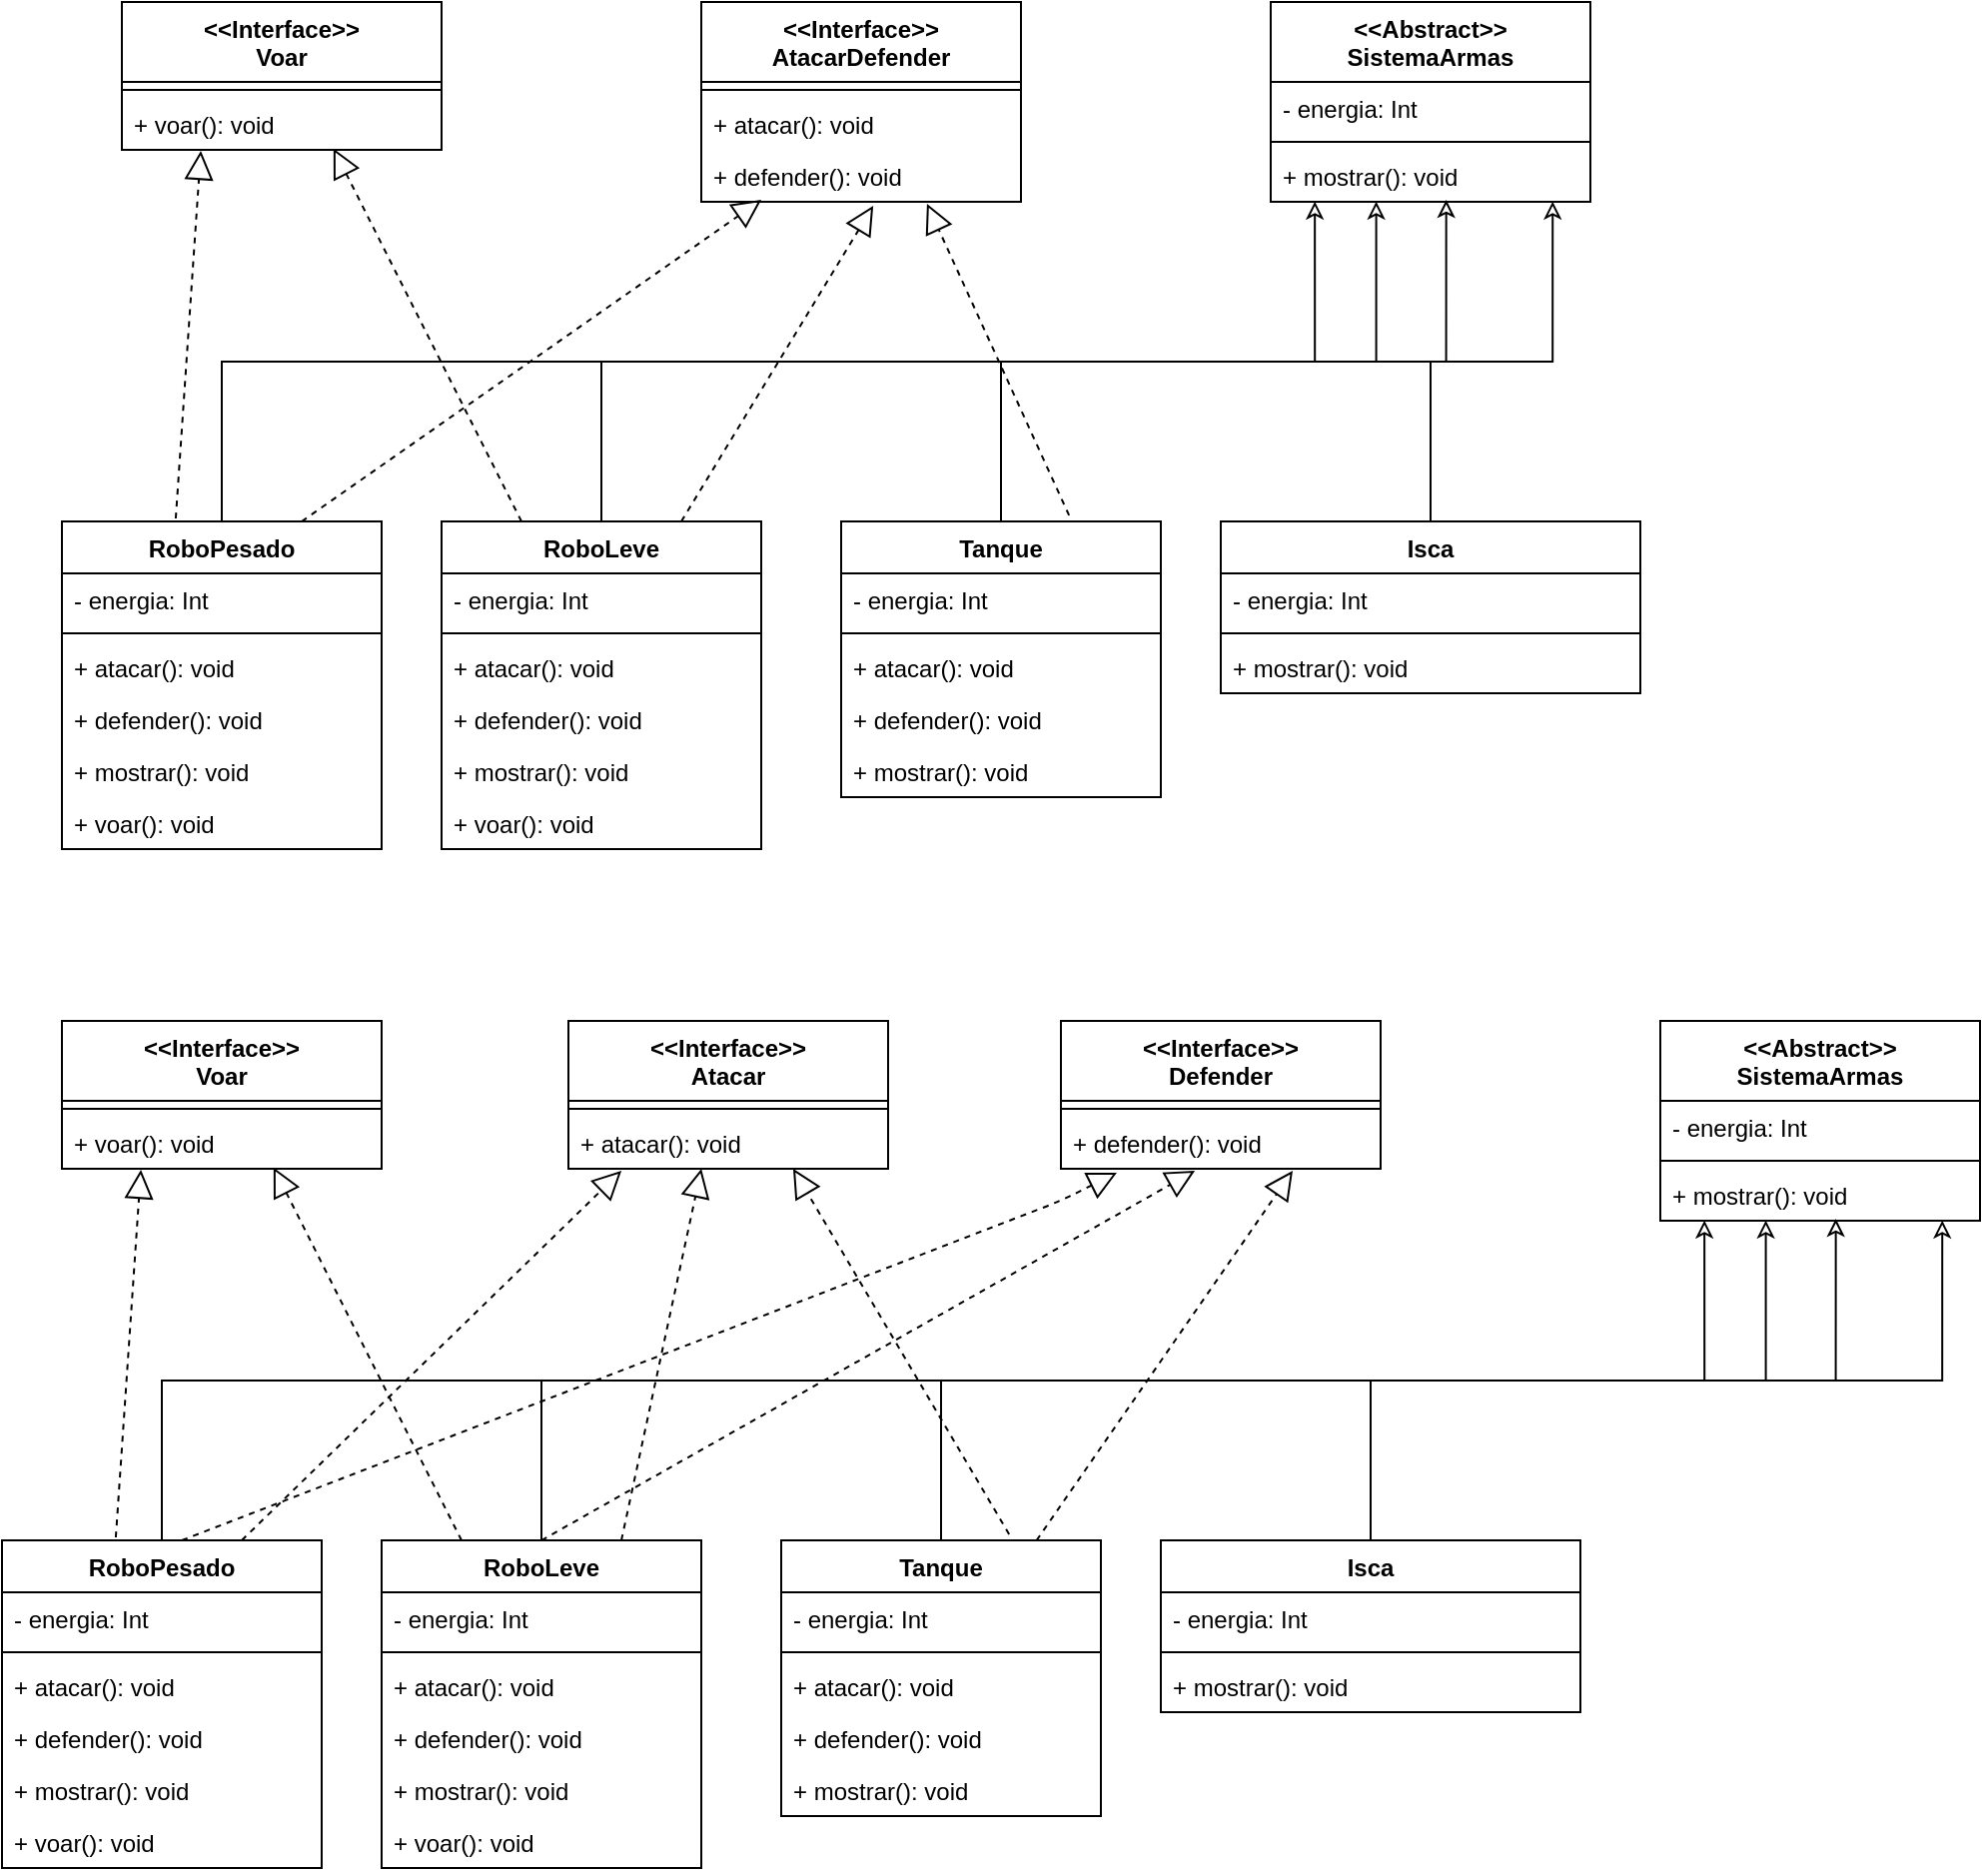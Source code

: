 <mxfile version="15.1.4" type="github">
  <diagram id="UY9MW1-pB0Yd48yI7tcA" name="Page-1">
    <mxGraphModel dx="1160" dy="546" grid="1" gridSize="10" guides="1" tooltips="1" connect="1" arrows="1" fold="1" page="1" pageScale="1" pageWidth="827" pageHeight="1169" math="0" shadow="0">
      <root>
        <mxCell id="0" />
        <mxCell id="1" parent="0" />
        <mxCell id="_-jiQ8podXE2gB4m6cwp-45" value="&lt;&lt;Abstract&gt;&gt;&#xa;SistemaArmas" style="swimlane;fontStyle=1;align=center;verticalAlign=top;childLayout=stackLayout;horizontal=1;startSize=40;horizontalStack=0;resizeParent=1;resizeParentMax=0;resizeLast=0;collapsible=1;marginBottom=0;" vertex="1" parent="1">
          <mxGeometry x="745" y="140" width="160" height="100" as="geometry" />
        </mxCell>
        <mxCell id="_-jiQ8podXE2gB4m6cwp-46" value="- energia: Int" style="text;strokeColor=none;fillColor=none;align=left;verticalAlign=top;spacingLeft=4;spacingRight=4;overflow=hidden;rotatable=0;points=[[0,0.5],[1,0.5]];portConstraint=eastwest;" vertex="1" parent="_-jiQ8podXE2gB4m6cwp-45">
          <mxGeometry y="40" width="160" height="26" as="geometry" />
        </mxCell>
        <mxCell id="_-jiQ8podXE2gB4m6cwp-47" value="" style="line;strokeWidth=1;fillColor=none;align=left;verticalAlign=middle;spacingTop=-1;spacingLeft=3;spacingRight=3;rotatable=0;labelPosition=right;points=[];portConstraint=eastwest;" vertex="1" parent="_-jiQ8podXE2gB4m6cwp-45">
          <mxGeometry y="66" width="160" height="8" as="geometry" />
        </mxCell>
        <mxCell id="_-jiQ8podXE2gB4m6cwp-50" value="+ mostrar(): void" style="text;strokeColor=none;fillColor=none;align=left;verticalAlign=top;spacingLeft=4;spacingRight=4;overflow=hidden;rotatable=0;points=[[0,0.5],[1,0.5]];portConstraint=eastwest;" vertex="1" parent="_-jiQ8podXE2gB4m6cwp-45">
          <mxGeometry y="74" width="160" height="26" as="geometry" />
        </mxCell>
        <mxCell id="_-jiQ8podXE2gB4m6cwp-51" style="edgeStyle=orthogonalEdgeStyle;rounded=0;orthogonalLoop=1;jettySize=auto;html=1;entryX=0.138;entryY=0.994;entryDx=0;entryDy=0;entryPerimeter=0;endArrow=classic;endFill=0;" edge="1" parent="1" source="_-jiQ8podXE2gB4m6cwp-52" target="_-jiQ8podXE2gB4m6cwp-50">
          <mxGeometry relative="1" as="geometry">
            <mxPoint x="523.04" y="294.39" as="targetPoint" />
          </mxGeometry>
        </mxCell>
        <mxCell id="_-jiQ8podXE2gB4m6cwp-52" value="RoboPesado" style="swimlane;fontStyle=1;align=center;verticalAlign=top;childLayout=stackLayout;horizontal=1;startSize=26;horizontalStack=0;resizeParent=1;resizeParentMax=0;resizeLast=0;collapsible=1;marginBottom=0;" vertex="1" parent="1">
          <mxGeometry x="140" y="400" width="160" height="164" as="geometry" />
        </mxCell>
        <mxCell id="_-jiQ8podXE2gB4m6cwp-53" value="- energia: Int" style="text;strokeColor=none;fillColor=none;align=left;verticalAlign=top;spacingLeft=4;spacingRight=4;overflow=hidden;rotatable=0;points=[[0,0.5],[1,0.5]];portConstraint=eastwest;" vertex="1" parent="_-jiQ8podXE2gB4m6cwp-52">
          <mxGeometry y="26" width="160" height="26" as="geometry" />
        </mxCell>
        <mxCell id="_-jiQ8podXE2gB4m6cwp-54" value="" style="line;strokeWidth=1;fillColor=none;align=left;verticalAlign=middle;spacingTop=-1;spacingLeft=3;spacingRight=3;rotatable=0;labelPosition=right;points=[];portConstraint=eastwest;" vertex="1" parent="_-jiQ8podXE2gB4m6cwp-52">
          <mxGeometry y="52" width="160" height="8" as="geometry" />
        </mxCell>
        <mxCell id="_-jiQ8podXE2gB4m6cwp-55" value="+ atacar(): void" style="text;strokeColor=none;fillColor=none;align=left;verticalAlign=top;spacingLeft=4;spacingRight=4;overflow=hidden;rotatable=0;points=[[0,0.5],[1,0.5]];portConstraint=eastwest;" vertex="1" parent="_-jiQ8podXE2gB4m6cwp-52">
          <mxGeometry y="60" width="160" height="26" as="geometry" />
        </mxCell>
        <mxCell id="_-jiQ8podXE2gB4m6cwp-56" value="+ defender(): void" style="text;strokeColor=none;fillColor=none;align=left;verticalAlign=top;spacingLeft=4;spacingRight=4;overflow=hidden;rotatable=0;points=[[0,0.5],[1,0.5]];portConstraint=eastwest;" vertex="1" parent="_-jiQ8podXE2gB4m6cwp-52">
          <mxGeometry y="86" width="160" height="26" as="geometry" />
        </mxCell>
        <mxCell id="_-jiQ8podXE2gB4m6cwp-57" value="+ mostrar(): void" style="text;strokeColor=none;fillColor=none;align=left;verticalAlign=top;spacingLeft=4;spacingRight=4;overflow=hidden;rotatable=0;points=[[0,0.5],[1,0.5]];portConstraint=eastwest;" vertex="1" parent="_-jiQ8podXE2gB4m6cwp-52">
          <mxGeometry y="112" width="160" height="26" as="geometry" />
        </mxCell>
        <mxCell id="_-jiQ8podXE2gB4m6cwp-58" value="+ voar(): void" style="text;strokeColor=none;fillColor=none;align=left;verticalAlign=top;spacingLeft=4;spacingRight=4;overflow=hidden;rotatable=0;points=[[0,0.5],[1,0.5]];portConstraint=eastwest;" vertex="1" parent="_-jiQ8podXE2gB4m6cwp-52">
          <mxGeometry y="138" width="160" height="26" as="geometry" />
        </mxCell>
        <mxCell id="_-jiQ8podXE2gB4m6cwp-59" style="edgeStyle=orthogonalEdgeStyle;rounded=0;orthogonalLoop=1;jettySize=auto;html=1;entryX=0.33;entryY=0.994;entryDx=0;entryDy=0;entryPerimeter=0;endArrow=classic;endFill=0;" edge="1" parent="1" source="_-jiQ8podXE2gB4m6cwp-60" target="_-jiQ8podXE2gB4m6cwp-50">
          <mxGeometry relative="1" as="geometry">
            <mxPoint x="557.6" y="294.39" as="targetPoint" />
          </mxGeometry>
        </mxCell>
        <mxCell id="_-jiQ8podXE2gB4m6cwp-60" value="RoboLeve" style="swimlane;fontStyle=1;align=center;verticalAlign=top;childLayout=stackLayout;horizontal=1;startSize=26;horizontalStack=0;resizeParent=1;resizeParentMax=0;resizeLast=0;collapsible=1;marginBottom=0;" vertex="1" parent="1">
          <mxGeometry x="330" y="400" width="160" height="164" as="geometry" />
        </mxCell>
        <mxCell id="_-jiQ8podXE2gB4m6cwp-61" value="- energia: Int" style="text;strokeColor=none;fillColor=none;align=left;verticalAlign=top;spacingLeft=4;spacingRight=4;overflow=hidden;rotatable=0;points=[[0,0.5],[1,0.5]];portConstraint=eastwest;" vertex="1" parent="_-jiQ8podXE2gB4m6cwp-60">
          <mxGeometry y="26" width="160" height="26" as="geometry" />
        </mxCell>
        <mxCell id="_-jiQ8podXE2gB4m6cwp-62" value="" style="line;strokeWidth=1;fillColor=none;align=left;verticalAlign=middle;spacingTop=-1;spacingLeft=3;spacingRight=3;rotatable=0;labelPosition=right;points=[];portConstraint=eastwest;" vertex="1" parent="_-jiQ8podXE2gB4m6cwp-60">
          <mxGeometry y="52" width="160" height="8" as="geometry" />
        </mxCell>
        <mxCell id="_-jiQ8podXE2gB4m6cwp-63" value="+ atacar(): void" style="text;strokeColor=none;fillColor=none;align=left;verticalAlign=top;spacingLeft=4;spacingRight=4;overflow=hidden;rotatable=0;points=[[0,0.5],[1,0.5]];portConstraint=eastwest;" vertex="1" parent="_-jiQ8podXE2gB4m6cwp-60">
          <mxGeometry y="60" width="160" height="26" as="geometry" />
        </mxCell>
        <mxCell id="_-jiQ8podXE2gB4m6cwp-64" value="+ defender(): void" style="text;strokeColor=none;fillColor=none;align=left;verticalAlign=top;spacingLeft=4;spacingRight=4;overflow=hidden;rotatable=0;points=[[0,0.5],[1,0.5]];portConstraint=eastwest;" vertex="1" parent="_-jiQ8podXE2gB4m6cwp-60">
          <mxGeometry y="86" width="160" height="26" as="geometry" />
        </mxCell>
        <mxCell id="_-jiQ8podXE2gB4m6cwp-65" value="+ mostrar(): void" style="text;strokeColor=none;fillColor=none;align=left;verticalAlign=top;spacingLeft=4;spacingRight=4;overflow=hidden;rotatable=0;points=[[0,0.5],[1,0.5]];portConstraint=eastwest;" vertex="1" parent="_-jiQ8podXE2gB4m6cwp-60">
          <mxGeometry y="112" width="160" height="26" as="geometry" />
        </mxCell>
        <mxCell id="_-jiQ8podXE2gB4m6cwp-66" value="+ voar(): void" style="text;strokeColor=none;fillColor=none;align=left;verticalAlign=top;spacingLeft=4;spacingRight=4;overflow=hidden;rotatable=0;points=[[0,0.5],[1,0.5]];portConstraint=eastwest;" vertex="1" parent="_-jiQ8podXE2gB4m6cwp-60">
          <mxGeometry y="138" width="160" height="26" as="geometry" />
        </mxCell>
        <mxCell id="_-jiQ8podXE2gB4m6cwp-67" style="edgeStyle=orthogonalEdgeStyle;rounded=0;orthogonalLoop=1;jettySize=auto;html=1;entryX=0.549;entryY=0.962;entryDx=0;entryDy=0;entryPerimeter=0;endArrow=classic;endFill=0;" edge="1" parent="1" source="_-jiQ8podXE2gB4m6cwp-68" target="_-jiQ8podXE2gB4m6cwp-50">
          <mxGeometry relative="1" as="geometry">
            <mxPoint x="574.88" y="293.688" as="targetPoint" />
          </mxGeometry>
        </mxCell>
        <mxCell id="_-jiQ8podXE2gB4m6cwp-68" value="Tanque" style="swimlane;fontStyle=1;align=center;verticalAlign=top;childLayout=stackLayout;horizontal=1;startSize=26;horizontalStack=0;resizeParent=1;resizeParentMax=0;resizeLast=0;collapsible=1;marginBottom=0;" vertex="1" parent="1">
          <mxGeometry x="530" y="400" width="160" height="138" as="geometry" />
        </mxCell>
        <mxCell id="_-jiQ8podXE2gB4m6cwp-69" value="- energia: Int" style="text;strokeColor=none;fillColor=none;align=left;verticalAlign=top;spacingLeft=4;spacingRight=4;overflow=hidden;rotatable=0;points=[[0,0.5],[1,0.5]];portConstraint=eastwest;" vertex="1" parent="_-jiQ8podXE2gB4m6cwp-68">
          <mxGeometry y="26" width="160" height="26" as="geometry" />
        </mxCell>
        <mxCell id="_-jiQ8podXE2gB4m6cwp-70" value="" style="line;strokeWidth=1;fillColor=none;align=left;verticalAlign=middle;spacingTop=-1;spacingLeft=3;spacingRight=3;rotatable=0;labelPosition=right;points=[];portConstraint=eastwest;" vertex="1" parent="_-jiQ8podXE2gB4m6cwp-68">
          <mxGeometry y="52" width="160" height="8" as="geometry" />
        </mxCell>
        <mxCell id="_-jiQ8podXE2gB4m6cwp-71" value="+ atacar(): void" style="text;strokeColor=none;fillColor=none;align=left;verticalAlign=top;spacingLeft=4;spacingRight=4;overflow=hidden;rotatable=0;points=[[0,0.5],[1,0.5]];portConstraint=eastwest;" vertex="1" parent="_-jiQ8podXE2gB4m6cwp-68">
          <mxGeometry y="60" width="160" height="26" as="geometry" />
        </mxCell>
        <mxCell id="_-jiQ8podXE2gB4m6cwp-72" value="+ defender(): void" style="text;strokeColor=none;fillColor=none;align=left;verticalAlign=top;spacingLeft=4;spacingRight=4;overflow=hidden;rotatable=0;points=[[0,0.5],[1,0.5]];portConstraint=eastwest;" vertex="1" parent="_-jiQ8podXE2gB4m6cwp-68">
          <mxGeometry y="86" width="160" height="26" as="geometry" />
        </mxCell>
        <mxCell id="_-jiQ8podXE2gB4m6cwp-73" value="+ mostrar(): void" style="text;strokeColor=none;fillColor=none;align=left;verticalAlign=top;spacingLeft=4;spacingRight=4;overflow=hidden;rotatable=0;points=[[0,0.5],[1,0.5]];portConstraint=eastwest;" vertex="1" parent="_-jiQ8podXE2gB4m6cwp-68">
          <mxGeometry y="112" width="160" height="26" as="geometry" />
        </mxCell>
        <mxCell id="_-jiQ8podXE2gB4m6cwp-74" value="&lt;&lt;Interface&gt;&gt;&#xa;Voar" style="swimlane;fontStyle=1;align=center;verticalAlign=top;childLayout=stackLayout;horizontal=1;startSize=40;horizontalStack=0;resizeParent=1;resizeParentMax=0;resizeLast=0;collapsible=1;marginBottom=0;" vertex="1" parent="1">
          <mxGeometry x="170" y="140" width="160" height="74" as="geometry" />
        </mxCell>
        <mxCell id="_-jiQ8podXE2gB4m6cwp-75" value="" style="line;strokeWidth=1;fillColor=none;align=left;verticalAlign=middle;spacingTop=-1;spacingLeft=3;spacingRight=3;rotatable=0;labelPosition=right;points=[];portConstraint=eastwest;" vertex="1" parent="_-jiQ8podXE2gB4m6cwp-74">
          <mxGeometry y="40" width="160" height="8" as="geometry" />
        </mxCell>
        <mxCell id="_-jiQ8podXE2gB4m6cwp-76" value="+ voar(): void" style="text;strokeColor=none;fillColor=none;align=left;verticalAlign=top;spacingLeft=4;spacingRight=4;overflow=hidden;rotatable=0;points=[[0,0.5],[1,0.5]];portConstraint=eastwest;" vertex="1" parent="_-jiQ8podXE2gB4m6cwp-74">
          <mxGeometry y="48" width="160" height="26" as="geometry" />
        </mxCell>
        <mxCell id="_-jiQ8podXE2gB4m6cwp-77" style="edgeStyle=orthogonalEdgeStyle;rounded=0;orthogonalLoop=1;jettySize=auto;html=1;entryX=0.882;entryY=0.994;entryDx=0;entryDy=0;entryPerimeter=0;endArrow=classic;endFill=0;" edge="1" parent="1" source="_-jiQ8podXE2gB4m6cwp-78" target="_-jiQ8podXE2gB4m6cwp-50">
          <mxGeometry relative="1" as="geometry">
            <mxPoint x="620.96" y="293.012" as="targetPoint" />
          </mxGeometry>
        </mxCell>
        <mxCell id="_-jiQ8podXE2gB4m6cwp-78" value="Isca" style="swimlane;fontStyle=1;align=center;verticalAlign=top;childLayout=stackLayout;horizontal=1;startSize=26;horizontalStack=0;resizeParent=1;resizeParentMax=0;resizeLast=0;collapsible=1;marginBottom=0;" vertex="1" parent="1">
          <mxGeometry x="720" y="400" width="210" height="86" as="geometry" />
        </mxCell>
        <mxCell id="_-jiQ8podXE2gB4m6cwp-79" value="- energia: Int" style="text;strokeColor=none;fillColor=none;align=left;verticalAlign=top;spacingLeft=4;spacingRight=4;overflow=hidden;rotatable=0;points=[[0,0.5],[1,0.5]];portConstraint=eastwest;" vertex="1" parent="_-jiQ8podXE2gB4m6cwp-78">
          <mxGeometry y="26" width="210" height="26" as="geometry" />
        </mxCell>
        <mxCell id="_-jiQ8podXE2gB4m6cwp-80" value="" style="line;strokeWidth=1;fillColor=none;align=left;verticalAlign=middle;spacingTop=-1;spacingLeft=3;spacingRight=3;rotatable=0;labelPosition=right;points=[];portConstraint=eastwest;" vertex="1" parent="_-jiQ8podXE2gB4m6cwp-78">
          <mxGeometry y="52" width="210" height="8" as="geometry" />
        </mxCell>
        <mxCell id="_-jiQ8podXE2gB4m6cwp-83" value="+ mostrar(): void" style="text;strokeColor=none;fillColor=none;align=left;verticalAlign=top;spacingLeft=4;spacingRight=4;overflow=hidden;rotatable=0;points=[[0,0.5],[1,0.5]];portConstraint=eastwest;" vertex="1" parent="_-jiQ8podXE2gB4m6cwp-78">
          <mxGeometry y="60" width="210" height="26" as="geometry" />
        </mxCell>
        <mxCell id="_-jiQ8podXE2gB4m6cwp-84" value="" style="endArrow=block;dashed=1;endFill=0;endSize=12;html=1;exitX=0.356;exitY=-0.009;exitDx=0;exitDy=0;exitPerimeter=0;entryX=0.247;entryY=1.019;entryDx=0;entryDy=0;entryPerimeter=0;" edge="1" parent="1" source="_-jiQ8podXE2gB4m6cwp-52" target="_-jiQ8podXE2gB4m6cwp-76">
          <mxGeometry width="160" relative="1" as="geometry">
            <mxPoint x="430" y="370" as="sourcePoint" />
            <mxPoint x="590" y="370" as="targetPoint" />
          </mxGeometry>
        </mxCell>
        <mxCell id="_-jiQ8podXE2gB4m6cwp-85" value="" style="endArrow=block;dashed=1;endFill=0;endSize=12;html=1;exitX=0.25;exitY=0;exitDx=0;exitDy=0;entryX=0.662;entryY=0.975;entryDx=0;entryDy=0;entryPerimeter=0;" edge="1" parent="1" source="_-jiQ8podXE2gB4m6cwp-60" target="_-jiQ8podXE2gB4m6cwp-76">
          <mxGeometry width="160" relative="1" as="geometry">
            <mxPoint x="430" y="370" as="sourcePoint" />
            <mxPoint x="590" y="370" as="targetPoint" />
          </mxGeometry>
        </mxCell>
        <mxCell id="_-jiQ8podXE2gB4m6cwp-86" value="&lt;&lt;Interface&gt;&gt;&#xa;AtacarDefender" style="swimlane;fontStyle=1;align=center;verticalAlign=top;childLayout=stackLayout;horizontal=1;startSize=40;horizontalStack=0;resizeParent=1;resizeParentMax=0;resizeLast=0;collapsible=1;marginBottom=0;" vertex="1" parent="1">
          <mxGeometry x="460" y="140" width="160" height="100" as="geometry" />
        </mxCell>
        <mxCell id="_-jiQ8podXE2gB4m6cwp-87" value="" style="line;strokeWidth=1;fillColor=none;align=left;verticalAlign=middle;spacingTop=-1;spacingLeft=3;spacingRight=3;rotatable=0;labelPosition=right;points=[];portConstraint=eastwest;" vertex="1" parent="_-jiQ8podXE2gB4m6cwp-86">
          <mxGeometry y="40" width="160" height="8" as="geometry" />
        </mxCell>
        <mxCell id="_-jiQ8podXE2gB4m6cwp-88" value="+ atacar(): void" style="text;strokeColor=none;fillColor=none;align=left;verticalAlign=top;spacingLeft=4;spacingRight=4;overflow=hidden;rotatable=0;points=[[0,0.5],[1,0.5]];portConstraint=eastwest;" vertex="1" parent="_-jiQ8podXE2gB4m6cwp-86">
          <mxGeometry y="48" width="160" height="26" as="geometry" />
        </mxCell>
        <mxCell id="_-jiQ8podXE2gB4m6cwp-93" value="+ defender(): void" style="text;strokeColor=none;fillColor=none;align=left;verticalAlign=top;spacingLeft=4;spacingRight=4;overflow=hidden;rotatable=0;points=[[0,0.5],[1,0.5]];portConstraint=eastwest;" vertex="1" parent="_-jiQ8podXE2gB4m6cwp-86">
          <mxGeometry y="74" width="160" height="26" as="geometry" />
        </mxCell>
        <mxCell id="_-jiQ8podXE2gB4m6cwp-92" value="" style="endArrow=block;dashed=1;endFill=0;endSize=12;html=1;exitX=0.75;exitY=0;exitDx=0;exitDy=0;entryX=0.188;entryY=0.962;entryDx=0;entryDy=0;entryPerimeter=0;" edge="1" parent="1" source="_-jiQ8podXE2gB4m6cwp-52" target="_-jiQ8podXE2gB4m6cwp-93">
          <mxGeometry width="160" relative="1" as="geometry">
            <mxPoint x="280" y="570" as="sourcePoint" />
            <mxPoint x="250" y="640" as="targetPoint" />
          </mxGeometry>
        </mxCell>
        <mxCell id="_-jiQ8podXE2gB4m6cwp-95" value="" style="endArrow=block;dashed=1;endFill=0;endSize=12;html=1;exitX=0.713;exitY=-0.022;exitDx=0;exitDy=0;exitPerimeter=0;entryX=0.706;entryY=1.038;entryDx=0;entryDy=0;entryPerimeter=0;" edge="1" parent="1" source="_-jiQ8podXE2gB4m6cwp-68" target="_-jiQ8podXE2gB4m6cwp-93">
          <mxGeometry width="160" relative="1" as="geometry">
            <mxPoint x="490" y="540" as="sourcePoint" />
            <mxPoint x="630" y="246" as="targetPoint" />
          </mxGeometry>
        </mxCell>
        <mxCell id="_-jiQ8podXE2gB4m6cwp-96" value="" style="endArrow=block;dashed=1;endFill=0;endSize=12;html=1;exitX=0.75;exitY=0;exitDx=0;exitDy=0;entryX=0.538;entryY=1.077;entryDx=0;entryDy=0;entryPerimeter=0;" edge="1" parent="1" source="_-jiQ8podXE2gB4m6cwp-60" target="_-jiQ8podXE2gB4m6cwp-93">
          <mxGeometry width="160" relative="1" as="geometry">
            <mxPoint x="550" y="450" as="sourcePoint" />
            <mxPoint x="550" y="240" as="targetPoint" />
          </mxGeometry>
        </mxCell>
        <mxCell id="_-jiQ8podXE2gB4m6cwp-97" value="&lt;&lt;Abstract&gt;&gt;&#xa;SistemaArmas" style="swimlane;fontStyle=1;align=center;verticalAlign=top;childLayout=stackLayout;horizontal=1;startSize=40;horizontalStack=0;resizeParent=1;resizeParentMax=0;resizeLast=0;collapsible=1;marginBottom=0;" vertex="1" parent="1">
          <mxGeometry x="940" y="650" width="160" height="100" as="geometry" />
        </mxCell>
        <mxCell id="_-jiQ8podXE2gB4m6cwp-98" value="- energia: Int" style="text;strokeColor=none;fillColor=none;align=left;verticalAlign=top;spacingLeft=4;spacingRight=4;overflow=hidden;rotatable=0;points=[[0,0.5],[1,0.5]];portConstraint=eastwest;" vertex="1" parent="_-jiQ8podXE2gB4m6cwp-97">
          <mxGeometry y="40" width="160" height="26" as="geometry" />
        </mxCell>
        <mxCell id="_-jiQ8podXE2gB4m6cwp-99" value="" style="line;strokeWidth=1;fillColor=none;align=left;verticalAlign=middle;spacingTop=-1;spacingLeft=3;spacingRight=3;rotatable=0;labelPosition=right;points=[];portConstraint=eastwest;" vertex="1" parent="_-jiQ8podXE2gB4m6cwp-97">
          <mxGeometry y="66" width="160" height="8" as="geometry" />
        </mxCell>
        <mxCell id="_-jiQ8podXE2gB4m6cwp-100" value="+ mostrar(): void" style="text;strokeColor=none;fillColor=none;align=left;verticalAlign=top;spacingLeft=4;spacingRight=4;overflow=hidden;rotatable=0;points=[[0,0.5],[1,0.5]];portConstraint=eastwest;" vertex="1" parent="_-jiQ8podXE2gB4m6cwp-97">
          <mxGeometry y="74" width="160" height="26" as="geometry" />
        </mxCell>
        <mxCell id="_-jiQ8podXE2gB4m6cwp-101" style="edgeStyle=orthogonalEdgeStyle;rounded=0;orthogonalLoop=1;jettySize=auto;html=1;entryX=0.138;entryY=0.994;entryDx=0;entryDy=0;entryPerimeter=0;endArrow=classic;endFill=0;" edge="1" parent="1" source="_-jiQ8podXE2gB4m6cwp-102" target="_-jiQ8podXE2gB4m6cwp-100">
          <mxGeometry relative="1" as="geometry">
            <mxPoint x="493.04" y="804.39" as="targetPoint" />
          </mxGeometry>
        </mxCell>
        <mxCell id="_-jiQ8podXE2gB4m6cwp-102" value="RoboPesado" style="swimlane;fontStyle=1;align=center;verticalAlign=top;childLayout=stackLayout;horizontal=1;startSize=26;horizontalStack=0;resizeParent=1;resizeParentMax=0;resizeLast=0;collapsible=1;marginBottom=0;" vertex="1" parent="1">
          <mxGeometry x="110" y="910" width="160" height="164" as="geometry" />
        </mxCell>
        <mxCell id="_-jiQ8podXE2gB4m6cwp-103" value="- energia: Int" style="text;strokeColor=none;fillColor=none;align=left;verticalAlign=top;spacingLeft=4;spacingRight=4;overflow=hidden;rotatable=0;points=[[0,0.5],[1,0.5]];portConstraint=eastwest;" vertex="1" parent="_-jiQ8podXE2gB4m6cwp-102">
          <mxGeometry y="26" width="160" height="26" as="geometry" />
        </mxCell>
        <mxCell id="_-jiQ8podXE2gB4m6cwp-104" value="" style="line;strokeWidth=1;fillColor=none;align=left;verticalAlign=middle;spacingTop=-1;spacingLeft=3;spacingRight=3;rotatable=0;labelPosition=right;points=[];portConstraint=eastwest;" vertex="1" parent="_-jiQ8podXE2gB4m6cwp-102">
          <mxGeometry y="52" width="160" height="8" as="geometry" />
        </mxCell>
        <mxCell id="_-jiQ8podXE2gB4m6cwp-105" value="+ atacar(): void" style="text;strokeColor=none;fillColor=none;align=left;verticalAlign=top;spacingLeft=4;spacingRight=4;overflow=hidden;rotatable=0;points=[[0,0.5],[1,0.5]];portConstraint=eastwest;" vertex="1" parent="_-jiQ8podXE2gB4m6cwp-102">
          <mxGeometry y="60" width="160" height="26" as="geometry" />
        </mxCell>
        <mxCell id="_-jiQ8podXE2gB4m6cwp-106" value="+ defender(): void" style="text;strokeColor=none;fillColor=none;align=left;verticalAlign=top;spacingLeft=4;spacingRight=4;overflow=hidden;rotatable=0;points=[[0,0.5],[1,0.5]];portConstraint=eastwest;" vertex="1" parent="_-jiQ8podXE2gB4m6cwp-102">
          <mxGeometry y="86" width="160" height="26" as="geometry" />
        </mxCell>
        <mxCell id="_-jiQ8podXE2gB4m6cwp-107" value="+ mostrar(): void" style="text;strokeColor=none;fillColor=none;align=left;verticalAlign=top;spacingLeft=4;spacingRight=4;overflow=hidden;rotatable=0;points=[[0,0.5],[1,0.5]];portConstraint=eastwest;" vertex="1" parent="_-jiQ8podXE2gB4m6cwp-102">
          <mxGeometry y="112" width="160" height="26" as="geometry" />
        </mxCell>
        <mxCell id="_-jiQ8podXE2gB4m6cwp-108" value="+ voar(): void" style="text;strokeColor=none;fillColor=none;align=left;verticalAlign=top;spacingLeft=4;spacingRight=4;overflow=hidden;rotatable=0;points=[[0,0.5],[1,0.5]];portConstraint=eastwest;" vertex="1" parent="_-jiQ8podXE2gB4m6cwp-102">
          <mxGeometry y="138" width="160" height="26" as="geometry" />
        </mxCell>
        <mxCell id="_-jiQ8podXE2gB4m6cwp-109" style="edgeStyle=orthogonalEdgeStyle;rounded=0;orthogonalLoop=1;jettySize=auto;html=1;entryX=0.33;entryY=0.994;entryDx=0;entryDy=0;entryPerimeter=0;endArrow=classic;endFill=0;" edge="1" parent="1" source="_-jiQ8podXE2gB4m6cwp-110" target="_-jiQ8podXE2gB4m6cwp-100">
          <mxGeometry relative="1" as="geometry">
            <mxPoint x="527.6" y="804.39" as="targetPoint" />
          </mxGeometry>
        </mxCell>
        <mxCell id="_-jiQ8podXE2gB4m6cwp-110" value="RoboLeve" style="swimlane;fontStyle=1;align=center;verticalAlign=top;childLayout=stackLayout;horizontal=1;startSize=26;horizontalStack=0;resizeParent=1;resizeParentMax=0;resizeLast=0;collapsible=1;marginBottom=0;" vertex="1" parent="1">
          <mxGeometry x="300" y="910" width="160" height="164" as="geometry" />
        </mxCell>
        <mxCell id="_-jiQ8podXE2gB4m6cwp-111" value="- energia: Int" style="text;strokeColor=none;fillColor=none;align=left;verticalAlign=top;spacingLeft=4;spacingRight=4;overflow=hidden;rotatable=0;points=[[0,0.5],[1,0.5]];portConstraint=eastwest;" vertex="1" parent="_-jiQ8podXE2gB4m6cwp-110">
          <mxGeometry y="26" width="160" height="26" as="geometry" />
        </mxCell>
        <mxCell id="_-jiQ8podXE2gB4m6cwp-112" value="" style="line;strokeWidth=1;fillColor=none;align=left;verticalAlign=middle;spacingTop=-1;spacingLeft=3;spacingRight=3;rotatable=0;labelPosition=right;points=[];portConstraint=eastwest;" vertex="1" parent="_-jiQ8podXE2gB4m6cwp-110">
          <mxGeometry y="52" width="160" height="8" as="geometry" />
        </mxCell>
        <mxCell id="_-jiQ8podXE2gB4m6cwp-113" value="+ atacar(): void" style="text;strokeColor=none;fillColor=none;align=left;verticalAlign=top;spacingLeft=4;spacingRight=4;overflow=hidden;rotatable=0;points=[[0,0.5],[1,0.5]];portConstraint=eastwest;" vertex="1" parent="_-jiQ8podXE2gB4m6cwp-110">
          <mxGeometry y="60" width="160" height="26" as="geometry" />
        </mxCell>
        <mxCell id="_-jiQ8podXE2gB4m6cwp-114" value="+ defender(): void" style="text;strokeColor=none;fillColor=none;align=left;verticalAlign=top;spacingLeft=4;spacingRight=4;overflow=hidden;rotatable=0;points=[[0,0.5],[1,0.5]];portConstraint=eastwest;" vertex="1" parent="_-jiQ8podXE2gB4m6cwp-110">
          <mxGeometry y="86" width="160" height="26" as="geometry" />
        </mxCell>
        <mxCell id="_-jiQ8podXE2gB4m6cwp-115" value="+ mostrar(): void" style="text;strokeColor=none;fillColor=none;align=left;verticalAlign=top;spacingLeft=4;spacingRight=4;overflow=hidden;rotatable=0;points=[[0,0.5],[1,0.5]];portConstraint=eastwest;" vertex="1" parent="_-jiQ8podXE2gB4m6cwp-110">
          <mxGeometry y="112" width="160" height="26" as="geometry" />
        </mxCell>
        <mxCell id="_-jiQ8podXE2gB4m6cwp-116" value="+ voar(): void" style="text;strokeColor=none;fillColor=none;align=left;verticalAlign=top;spacingLeft=4;spacingRight=4;overflow=hidden;rotatable=0;points=[[0,0.5],[1,0.5]];portConstraint=eastwest;" vertex="1" parent="_-jiQ8podXE2gB4m6cwp-110">
          <mxGeometry y="138" width="160" height="26" as="geometry" />
        </mxCell>
        <mxCell id="_-jiQ8podXE2gB4m6cwp-117" style="edgeStyle=orthogonalEdgeStyle;rounded=0;orthogonalLoop=1;jettySize=auto;html=1;entryX=0.549;entryY=0.962;entryDx=0;entryDy=0;entryPerimeter=0;endArrow=classic;endFill=0;" edge="1" parent="1" source="_-jiQ8podXE2gB4m6cwp-118" target="_-jiQ8podXE2gB4m6cwp-100">
          <mxGeometry relative="1" as="geometry">
            <mxPoint x="544.88" y="803.688" as="targetPoint" />
          </mxGeometry>
        </mxCell>
        <mxCell id="_-jiQ8podXE2gB4m6cwp-118" value="Tanque" style="swimlane;fontStyle=1;align=center;verticalAlign=top;childLayout=stackLayout;horizontal=1;startSize=26;horizontalStack=0;resizeParent=1;resizeParentMax=0;resizeLast=0;collapsible=1;marginBottom=0;" vertex="1" parent="1">
          <mxGeometry x="500" y="910" width="160" height="138" as="geometry" />
        </mxCell>
        <mxCell id="_-jiQ8podXE2gB4m6cwp-119" value="- energia: Int" style="text;strokeColor=none;fillColor=none;align=left;verticalAlign=top;spacingLeft=4;spacingRight=4;overflow=hidden;rotatable=0;points=[[0,0.5],[1,0.5]];portConstraint=eastwest;" vertex="1" parent="_-jiQ8podXE2gB4m6cwp-118">
          <mxGeometry y="26" width="160" height="26" as="geometry" />
        </mxCell>
        <mxCell id="_-jiQ8podXE2gB4m6cwp-120" value="" style="line;strokeWidth=1;fillColor=none;align=left;verticalAlign=middle;spacingTop=-1;spacingLeft=3;spacingRight=3;rotatable=0;labelPosition=right;points=[];portConstraint=eastwest;" vertex="1" parent="_-jiQ8podXE2gB4m6cwp-118">
          <mxGeometry y="52" width="160" height="8" as="geometry" />
        </mxCell>
        <mxCell id="_-jiQ8podXE2gB4m6cwp-121" value="+ atacar(): void" style="text;strokeColor=none;fillColor=none;align=left;verticalAlign=top;spacingLeft=4;spacingRight=4;overflow=hidden;rotatable=0;points=[[0,0.5],[1,0.5]];portConstraint=eastwest;" vertex="1" parent="_-jiQ8podXE2gB4m6cwp-118">
          <mxGeometry y="60" width="160" height="26" as="geometry" />
        </mxCell>
        <mxCell id="_-jiQ8podXE2gB4m6cwp-122" value="+ defender(): void" style="text;strokeColor=none;fillColor=none;align=left;verticalAlign=top;spacingLeft=4;spacingRight=4;overflow=hidden;rotatable=0;points=[[0,0.5],[1,0.5]];portConstraint=eastwest;" vertex="1" parent="_-jiQ8podXE2gB4m6cwp-118">
          <mxGeometry y="86" width="160" height="26" as="geometry" />
        </mxCell>
        <mxCell id="_-jiQ8podXE2gB4m6cwp-123" value="+ mostrar(): void" style="text;strokeColor=none;fillColor=none;align=left;verticalAlign=top;spacingLeft=4;spacingRight=4;overflow=hidden;rotatable=0;points=[[0,0.5],[1,0.5]];portConstraint=eastwest;" vertex="1" parent="_-jiQ8podXE2gB4m6cwp-118">
          <mxGeometry y="112" width="160" height="26" as="geometry" />
        </mxCell>
        <mxCell id="_-jiQ8podXE2gB4m6cwp-124" value="&lt;&lt;Interface&gt;&gt;&#xa;Voar" style="swimlane;fontStyle=1;align=center;verticalAlign=top;childLayout=stackLayout;horizontal=1;startSize=40;horizontalStack=0;resizeParent=1;resizeParentMax=0;resizeLast=0;collapsible=1;marginBottom=0;" vertex="1" parent="1">
          <mxGeometry x="140" y="650" width="160" height="74" as="geometry" />
        </mxCell>
        <mxCell id="_-jiQ8podXE2gB4m6cwp-125" value="" style="line;strokeWidth=1;fillColor=none;align=left;verticalAlign=middle;spacingTop=-1;spacingLeft=3;spacingRight=3;rotatable=0;labelPosition=right;points=[];portConstraint=eastwest;" vertex="1" parent="_-jiQ8podXE2gB4m6cwp-124">
          <mxGeometry y="40" width="160" height="8" as="geometry" />
        </mxCell>
        <mxCell id="_-jiQ8podXE2gB4m6cwp-126" value="+ voar(): void" style="text;strokeColor=none;fillColor=none;align=left;verticalAlign=top;spacingLeft=4;spacingRight=4;overflow=hidden;rotatable=0;points=[[0,0.5],[1,0.5]];portConstraint=eastwest;" vertex="1" parent="_-jiQ8podXE2gB4m6cwp-124">
          <mxGeometry y="48" width="160" height="26" as="geometry" />
        </mxCell>
        <mxCell id="_-jiQ8podXE2gB4m6cwp-127" style="edgeStyle=orthogonalEdgeStyle;rounded=0;orthogonalLoop=1;jettySize=auto;html=1;entryX=0.882;entryY=0.994;entryDx=0;entryDy=0;entryPerimeter=0;endArrow=classic;endFill=0;" edge="1" parent="1" source="_-jiQ8podXE2gB4m6cwp-128" target="_-jiQ8podXE2gB4m6cwp-100">
          <mxGeometry relative="1" as="geometry">
            <mxPoint x="590.96" y="803.012" as="targetPoint" />
          </mxGeometry>
        </mxCell>
        <mxCell id="_-jiQ8podXE2gB4m6cwp-128" value="Isca" style="swimlane;fontStyle=1;align=center;verticalAlign=top;childLayout=stackLayout;horizontal=1;startSize=26;horizontalStack=0;resizeParent=1;resizeParentMax=0;resizeLast=0;collapsible=1;marginBottom=0;" vertex="1" parent="1">
          <mxGeometry x="690" y="910" width="210" height="86" as="geometry" />
        </mxCell>
        <mxCell id="_-jiQ8podXE2gB4m6cwp-129" value="- energia: Int" style="text;strokeColor=none;fillColor=none;align=left;verticalAlign=top;spacingLeft=4;spacingRight=4;overflow=hidden;rotatable=0;points=[[0,0.5],[1,0.5]];portConstraint=eastwest;" vertex="1" parent="_-jiQ8podXE2gB4m6cwp-128">
          <mxGeometry y="26" width="210" height="26" as="geometry" />
        </mxCell>
        <mxCell id="_-jiQ8podXE2gB4m6cwp-130" value="" style="line;strokeWidth=1;fillColor=none;align=left;verticalAlign=middle;spacingTop=-1;spacingLeft=3;spacingRight=3;rotatable=0;labelPosition=right;points=[];portConstraint=eastwest;" vertex="1" parent="_-jiQ8podXE2gB4m6cwp-128">
          <mxGeometry y="52" width="210" height="8" as="geometry" />
        </mxCell>
        <mxCell id="_-jiQ8podXE2gB4m6cwp-131" value="+ mostrar(): void" style="text;strokeColor=none;fillColor=none;align=left;verticalAlign=top;spacingLeft=4;spacingRight=4;overflow=hidden;rotatable=0;points=[[0,0.5],[1,0.5]];portConstraint=eastwest;" vertex="1" parent="_-jiQ8podXE2gB4m6cwp-128">
          <mxGeometry y="60" width="210" height="26" as="geometry" />
        </mxCell>
        <mxCell id="_-jiQ8podXE2gB4m6cwp-132" value="" style="endArrow=block;dashed=1;endFill=0;endSize=12;html=1;exitX=0.356;exitY=-0.009;exitDx=0;exitDy=0;exitPerimeter=0;entryX=0.247;entryY=1.019;entryDx=0;entryDy=0;entryPerimeter=0;" edge="1" parent="1" source="_-jiQ8podXE2gB4m6cwp-102" target="_-jiQ8podXE2gB4m6cwp-126">
          <mxGeometry width="160" relative="1" as="geometry">
            <mxPoint x="400" y="880" as="sourcePoint" />
            <mxPoint x="560" y="880" as="targetPoint" />
          </mxGeometry>
        </mxCell>
        <mxCell id="_-jiQ8podXE2gB4m6cwp-133" value="" style="endArrow=block;dashed=1;endFill=0;endSize=12;html=1;exitX=0.25;exitY=0;exitDx=0;exitDy=0;entryX=0.662;entryY=0.975;entryDx=0;entryDy=0;entryPerimeter=0;" edge="1" parent="1" source="_-jiQ8podXE2gB4m6cwp-110" target="_-jiQ8podXE2gB4m6cwp-126">
          <mxGeometry width="160" relative="1" as="geometry">
            <mxPoint x="400" y="880" as="sourcePoint" />
            <mxPoint x="560" y="880" as="targetPoint" />
          </mxGeometry>
        </mxCell>
        <mxCell id="_-jiQ8podXE2gB4m6cwp-134" value="&lt;&lt;Interface&gt;&gt;&#xa;Atacar" style="swimlane;fontStyle=1;align=center;verticalAlign=top;childLayout=stackLayout;horizontal=1;startSize=40;horizontalStack=0;resizeParent=1;resizeParentMax=0;resizeLast=0;collapsible=1;marginBottom=0;" vertex="1" parent="1">
          <mxGeometry x="393.5" y="650" width="160" height="74" as="geometry" />
        </mxCell>
        <mxCell id="_-jiQ8podXE2gB4m6cwp-135" value="" style="line;strokeWidth=1;fillColor=none;align=left;verticalAlign=middle;spacingTop=-1;spacingLeft=3;spacingRight=3;rotatable=0;labelPosition=right;points=[];portConstraint=eastwest;" vertex="1" parent="_-jiQ8podXE2gB4m6cwp-134">
          <mxGeometry y="40" width="160" height="8" as="geometry" />
        </mxCell>
        <mxCell id="_-jiQ8podXE2gB4m6cwp-136" value="+ atacar(): void" style="text;strokeColor=none;fillColor=none;align=left;verticalAlign=top;spacingLeft=4;spacingRight=4;overflow=hidden;rotatable=0;points=[[0,0.5],[1,0.5]];portConstraint=eastwest;" vertex="1" parent="_-jiQ8podXE2gB4m6cwp-134">
          <mxGeometry y="48" width="160" height="26" as="geometry" />
        </mxCell>
        <mxCell id="_-jiQ8podXE2gB4m6cwp-138" value="" style="endArrow=block;dashed=1;endFill=0;endSize=12;html=1;exitX=0.75;exitY=0;exitDx=0;exitDy=0;entryX=0.166;entryY=1.038;entryDx=0;entryDy=0;entryPerimeter=0;" edge="1" parent="1" source="_-jiQ8podXE2gB4m6cwp-102" target="_-jiQ8podXE2gB4m6cwp-136">
          <mxGeometry width="160" relative="1" as="geometry">
            <mxPoint x="250" y="1080" as="sourcePoint" />
            <mxPoint x="423.58" y="749.012" as="targetPoint" />
          </mxGeometry>
        </mxCell>
        <mxCell id="_-jiQ8podXE2gB4m6cwp-139" value="" style="endArrow=block;dashed=1;endFill=0;endSize=12;html=1;exitX=0.713;exitY=-0.022;exitDx=0;exitDy=0;exitPerimeter=0;entryX=0.703;entryY=1;entryDx=0;entryDy=0;entryPerimeter=0;" edge="1" parent="1" source="_-jiQ8podXE2gB4m6cwp-118" target="_-jiQ8podXE2gB4m6cwp-136">
          <mxGeometry width="160" relative="1" as="geometry">
            <mxPoint x="460" y="1050" as="sourcePoint" />
            <mxPoint x="506.46" y="750.988" as="targetPoint" />
          </mxGeometry>
        </mxCell>
        <mxCell id="_-jiQ8podXE2gB4m6cwp-140" value="" style="endArrow=block;dashed=1;endFill=0;endSize=12;html=1;exitX=0.75;exitY=0;exitDx=0;exitDy=0;entryX=0.416;entryY=1;entryDx=0;entryDy=0;entryPerimeter=0;" edge="1" parent="1" source="_-jiQ8podXE2gB4m6cwp-110" target="_-jiQ8podXE2gB4m6cwp-136">
          <mxGeometry width="160" relative="1" as="geometry">
            <mxPoint x="520" y="960" as="sourcePoint" />
            <mxPoint x="479.58" y="752.002" as="targetPoint" />
          </mxGeometry>
        </mxCell>
        <mxCell id="_-jiQ8podXE2gB4m6cwp-141" value="&lt;&lt;Interface&gt;&gt;&#xa;Defender" style="swimlane;fontStyle=1;align=center;verticalAlign=top;childLayout=stackLayout;horizontal=1;startSize=40;horizontalStack=0;resizeParent=1;resizeParentMax=0;resizeLast=0;collapsible=1;marginBottom=0;" vertex="1" parent="1">
          <mxGeometry x="640" y="650" width="160" height="74" as="geometry" />
        </mxCell>
        <mxCell id="_-jiQ8podXE2gB4m6cwp-142" value="" style="line;strokeWidth=1;fillColor=none;align=left;verticalAlign=middle;spacingTop=-1;spacingLeft=3;spacingRight=3;rotatable=0;labelPosition=right;points=[];portConstraint=eastwest;" vertex="1" parent="_-jiQ8podXE2gB4m6cwp-141">
          <mxGeometry y="40" width="160" height="8" as="geometry" />
        </mxCell>
        <mxCell id="_-jiQ8podXE2gB4m6cwp-144" value="+ defender(): void" style="text;strokeColor=none;fillColor=none;align=left;verticalAlign=top;spacingLeft=4;spacingRight=4;overflow=hidden;rotatable=0;points=[[0,0.5],[1,0.5]];portConstraint=eastwest;" vertex="1" parent="_-jiQ8podXE2gB4m6cwp-141">
          <mxGeometry y="48" width="160" height="26" as="geometry" />
        </mxCell>
        <mxCell id="_-jiQ8podXE2gB4m6cwp-145" value="" style="endArrow=block;dashed=1;endFill=0;endSize=12;html=1;entryX=0.175;entryY=1.077;entryDx=0;entryDy=0;entryPerimeter=0;" edge="1" parent="1" target="_-jiQ8podXE2gB4m6cwp-144">
          <mxGeometry width="160" relative="1" as="geometry">
            <mxPoint x="200" y="910" as="sourcePoint" />
            <mxPoint x="670" y="830" as="targetPoint" />
            <Array as="points">
              <mxPoint x="640" y="740" />
            </Array>
          </mxGeometry>
        </mxCell>
        <mxCell id="_-jiQ8podXE2gB4m6cwp-146" value="" style="endArrow=block;dashed=1;endFill=0;endSize=12;html=1;exitX=0.5;exitY=0;exitDx=0;exitDy=0;entryX=0.419;entryY=1.038;entryDx=0;entryDy=0;entryPerimeter=0;" edge="1" parent="1" source="_-jiQ8podXE2gB4m6cwp-110" target="_-jiQ8podXE2gB4m6cwp-144">
          <mxGeometry width="160" relative="1" as="geometry">
            <mxPoint x="510" y="830" as="sourcePoint" />
            <mxPoint x="670" y="830" as="targetPoint" />
          </mxGeometry>
        </mxCell>
        <mxCell id="_-jiQ8podXE2gB4m6cwp-147" value="" style="endArrow=block;dashed=1;endFill=0;endSize=12;html=1;entryX=0.725;entryY=1.038;entryDx=0;entryDy=0;entryPerimeter=0;" edge="1" parent="1" source="_-jiQ8podXE2gB4m6cwp-118" target="_-jiQ8podXE2gB4m6cwp-144">
          <mxGeometry width="160" relative="1" as="geometry">
            <mxPoint x="510" y="830" as="sourcePoint" />
            <mxPoint x="670" y="830" as="targetPoint" />
          </mxGeometry>
        </mxCell>
      </root>
    </mxGraphModel>
  </diagram>
</mxfile>
